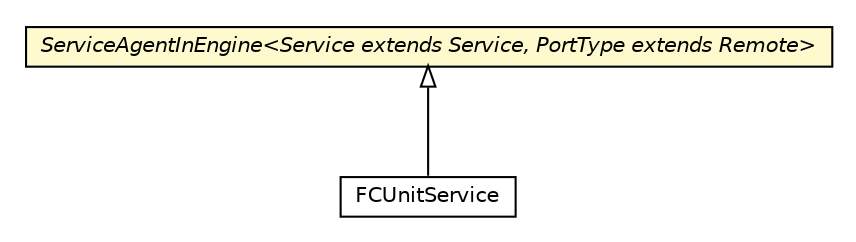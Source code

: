 #!/usr/local/bin/dot
#
# Class diagram 
# Generated by UMLGraph version R5_6-24-gf6e263 (http://www.umlgraph.org/)
#

digraph G {
	edge [fontname="Helvetica",fontsize=10,labelfontname="Helvetica",labelfontsize=10];
	node [fontname="Helvetica",fontsize=10,shape=plaintext];
	nodesep=0.25;
	ranksep=0.5;
	// fr.fastconnect.factory.tibco.bw.maven.bwengine.ServiceAgentInEngine<Service extends javax.xml.rpc.Service, PortType extends java.rmi.Remote>
	c4001 [label=<<table title="fr.fastconnect.factory.tibco.bw.maven.bwengine.ServiceAgentInEngine" border="0" cellborder="1" cellspacing="0" cellpadding="2" port="p" bgcolor="lemonChiffon" href="./ServiceAgentInEngine.html">
		<tr><td><table border="0" cellspacing="0" cellpadding="1">
<tr><td align="center" balign="center"><font face="Helvetica-Oblique"> ServiceAgentInEngine&lt;Service extends Service, PortType extends Remote&gt; </font></td></tr>
		</table></td></tr>
		</table>>, URL="./ServiceAgentInEngine.html", fontname="Helvetica", fontcolor="black", fontsize=10.0];
	// fr.fastconnect.factory.tibco.bw.maven.tester.FCUnitService
	c4028 [label=<<table title="fr.fastconnect.factory.tibco.bw.maven.tester.FCUnitService" border="0" cellborder="1" cellspacing="0" cellpadding="2" port="p" href="../tester/FCUnitService.html">
		<tr><td><table border="0" cellspacing="0" cellpadding="1">
<tr><td align="center" balign="center"> FCUnitService </td></tr>
		</table></td></tr>
		</table>>, URL="../tester/FCUnitService.html", fontname="Helvetica", fontcolor="black", fontsize=10.0];
	//fr.fastconnect.factory.tibco.bw.maven.tester.FCUnitService extends fr.fastconnect.factory.tibco.bw.maven.bwengine.ServiceAgentInEngine<fr.fastconnect.factory.tibco.bw.maven.tester.ws.FCUnit_Service, fr.fastconnect.factory.tibco.bw.maven.tester.ws.FCUnit_PortType>
	c4001:p -> c4028:p [dir=back,arrowtail=empty];
}

